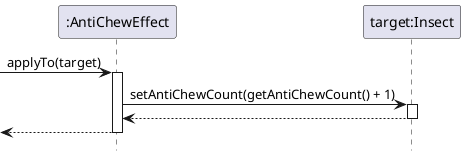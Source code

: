 @startuml AntiChewEffect/application
hide footbox

participant ":AntiChewEffect" as effect
participant "target:Insect" as target

-> effect : applyTo(target)
activate effect

effect -> target : setAntiChewCount(getAntiChewCount() + 1)
activate target
return

<-- effect
deactivate effect
@enduml